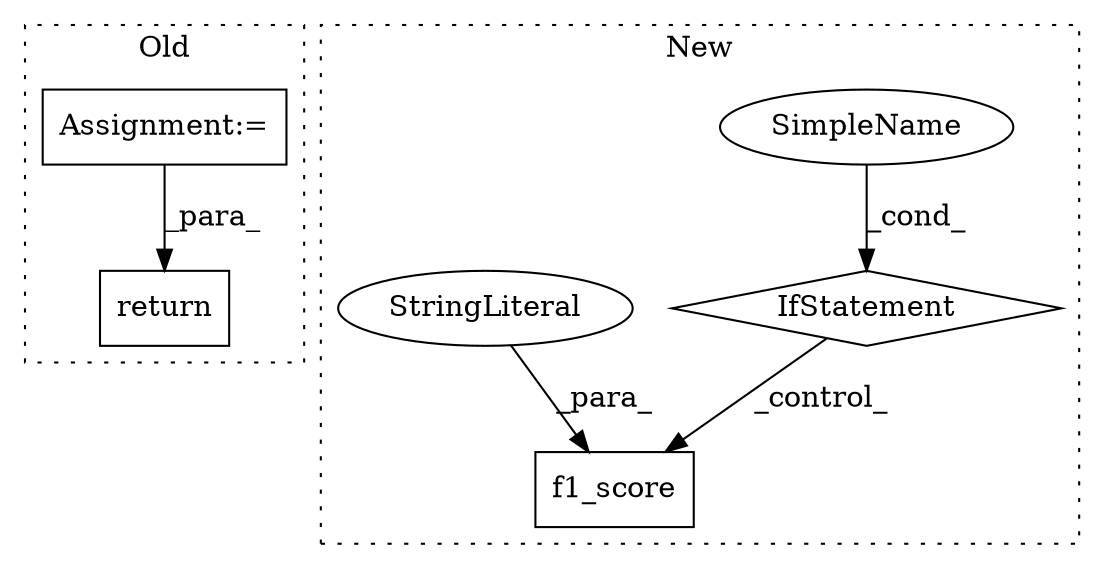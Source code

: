digraph G {
subgraph cluster0 {
1 [label="return" a="41" s="6180" l="7" shape="box"];
3 [label="Assignment:=" a="7" s="6138" l="2" shape="box"];
label = "Old";
style="dotted";
}
subgraph cluster1 {
2 [label="f1_score" a="32" s="6113,6136" l="9,1" shape="box"];
4 [label="IfStatement" a="25" s="6110" l="3" shape="diamond"];
5 [label="SimpleName" a="42" s="" l="" shape="ellipse"];
6 [label="StringLiteral" a="45" s="6129" l="7" shape="ellipse"];
label = "New";
style="dotted";
}
3 -> 1 [label="_para_"];
4 -> 2 [label="_control_"];
5 -> 4 [label="_cond_"];
6 -> 2 [label="_para_"];
}